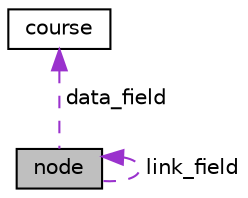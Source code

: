 digraph "node"
{
  edge [fontname="Helvetica",fontsize="10",labelfontname="Helvetica",labelfontsize="10"];
  node [fontname="Helvetica",fontsize="10",shape=record];
  Node1 [label="node",height=0.2,width=0.4,color="black", fillcolor="grey75", style="filled", fontcolor="black"];
  Node1 -> Node1 [dir="back",color="darkorchid3",fontsize="10",style="dashed",label=" link_field" ,fontname="Helvetica"];
  Node2 -> Node1 [dir="back",color="darkorchid3",fontsize="10",style="dashed",label=" data_field" ,fontname="Helvetica"];
  Node2 [label="course",height=0.2,width=0.4,color="black", fillcolor="white", style="filled",URL="$classcourse.html"];
}
